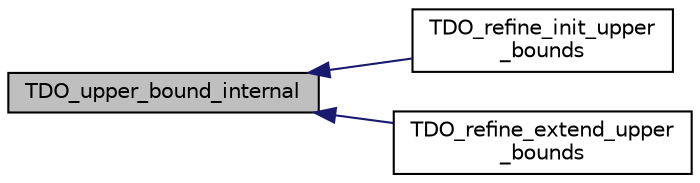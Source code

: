 digraph "TDO_upper_bound_internal"
{
  edge [fontname="Helvetica",fontsize="10",labelfontname="Helvetica",labelfontsize="10"];
  node [fontname="Helvetica",fontsize="10",shape=record];
  rankdir="LR";
  Node21930 [label="TDO_upper_bound_internal",height=0.2,width=0.4,color="black", fillcolor="grey75", style="filled", fontcolor="black"];
  Node21930 -> Node21931 [dir="back",color="midnightblue",fontsize="10",style="solid",fontname="Helvetica"];
  Node21931 [label="TDO_refine_init_upper\l_bounds",height=0.2,width=0.4,color="black", fillcolor="white", style="filled",URL="$de/d59/lib_2foundations_2geometry_2packing_8_c.html#aa791bbb39837ada2d729b7e0dc022e7c"];
  Node21930 -> Node21932 [dir="back",color="midnightblue",fontsize="10",style="solid",fontname="Helvetica"];
  Node21932 [label="TDO_refine_extend_upper\l_bounds",height=0.2,width=0.4,color="black", fillcolor="white", style="filled",URL="$de/d59/lib_2foundations_2geometry_2packing_8_c.html#aae648b1115583e010b73fc87d3e816aa"];
}
